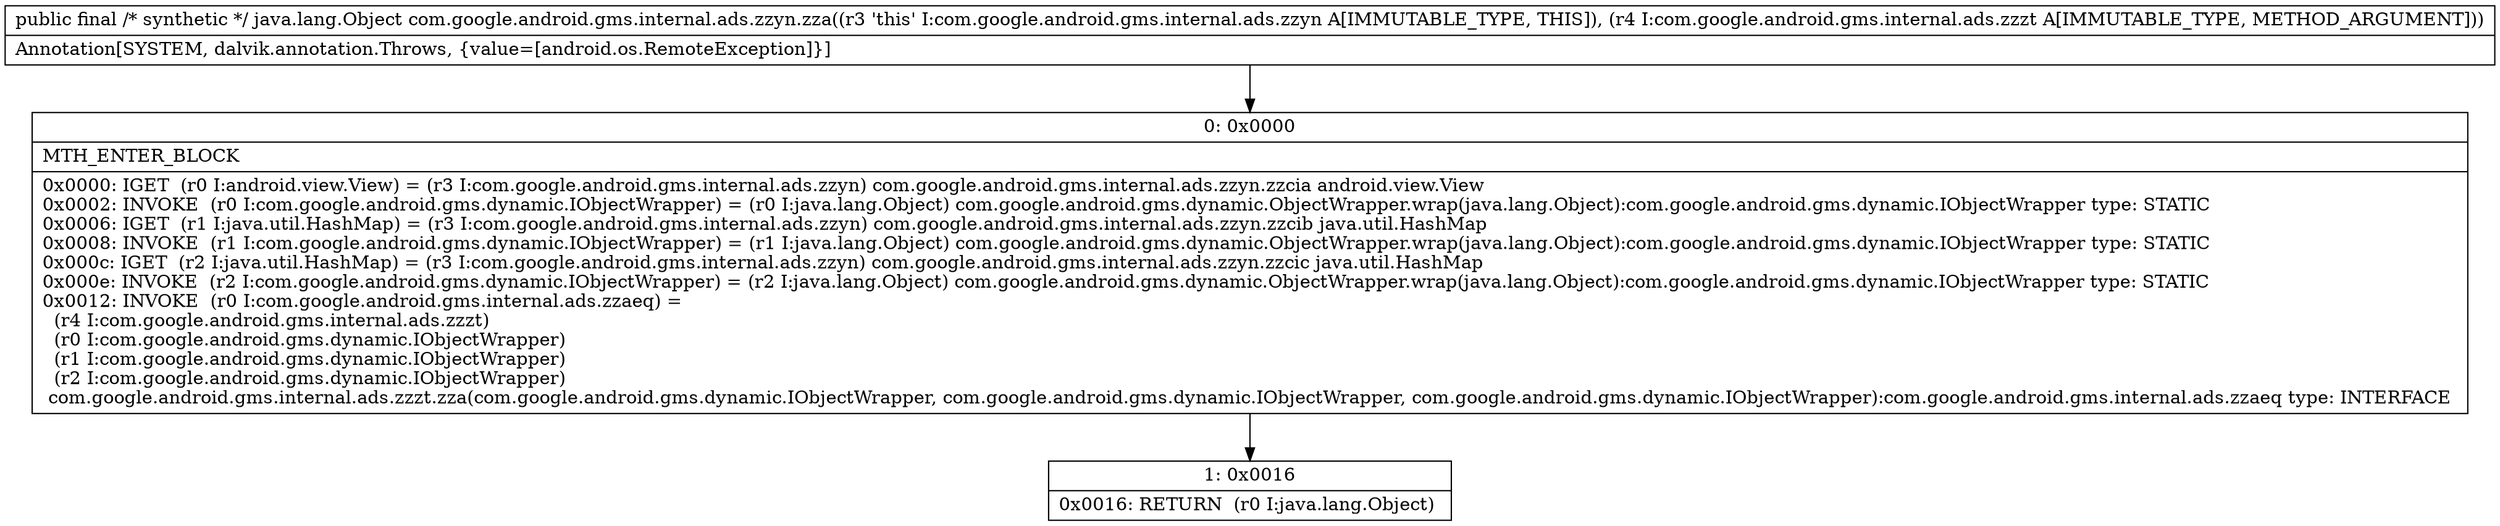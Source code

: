 digraph "CFG forcom.google.android.gms.internal.ads.zzyn.zza(Lcom\/google\/android\/gms\/internal\/ads\/zzzt;)Ljava\/lang\/Object;" {
Node_0 [shape=record,label="{0\:\ 0x0000|MTH_ENTER_BLOCK\l|0x0000: IGET  (r0 I:android.view.View) = (r3 I:com.google.android.gms.internal.ads.zzyn) com.google.android.gms.internal.ads.zzyn.zzcia android.view.View \l0x0002: INVOKE  (r0 I:com.google.android.gms.dynamic.IObjectWrapper) = (r0 I:java.lang.Object) com.google.android.gms.dynamic.ObjectWrapper.wrap(java.lang.Object):com.google.android.gms.dynamic.IObjectWrapper type: STATIC \l0x0006: IGET  (r1 I:java.util.HashMap) = (r3 I:com.google.android.gms.internal.ads.zzyn) com.google.android.gms.internal.ads.zzyn.zzcib java.util.HashMap \l0x0008: INVOKE  (r1 I:com.google.android.gms.dynamic.IObjectWrapper) = (r1 I:java.lang.Object) com.google.android.gms.dynamic.ObjectWrapper.wrap(java.lang.Object):com.google.android.gms.dynamic.IObjectWrapper type: STATIC \l0x000c: IGET  (r2 I:java.util.HashMap) = (r3 I:com.google.android.gms.internal.ads.zzyn) com.google.android.gms.internal.ads.zzyn.zzcic java.util.HashMap \l0x000e: INVOKE  (r2 I:com.google.android.gms.dynamic.IObjectWrapper) = (r2 I:java.lang.Object) com.google.android.gms.dynamic.ObjectWrapper.wrap(java.lang.Object):com.google.android.gms.dynamic.IObjectWrapper type: STATIC \l0x0012: INVOKE  (r0 I:com.google.android.gms.internal.ads.zzaeq) = \l  (r4 I:com.google.android.gms.internal.ads.zzzt)\l  (r0 I:com.google.android.gms.dynamic.IObjectWrapper)\l  (r1 I:com.google.android.gms.dynamic.IObjectWrapper)\l  (r2 I:com.google.android.gms.dynamic.IObjectWrapper)\l com.google.android.gms.internal.ads.zzzt.zza(com.google.android.gms.dynamic.IObjectWrapper, com.google.android.gms.dynamic.IObjectWrapper, com.google.android.gms.dynamic.IObjectWrapper):com.google.android.gms.internal.ads.zzaeq type: INTERFACE \l}"];
Node_1 [shape=record,label="{1\:\ 0x0016|0x0016: RETURN  (r0 I:java.lang.Object) \l}"];
MethodNode[shape=record,label="{public final \/* synthetic *\/ java.lang.Object com.google.android.gms.internal.ads.zzyn.zza((r3 'this' I:com.google.android.gms.internal.ads.zzyn A[IMMUTABLE_TYPE, THIS]), (r4 I:com.google.android.gms.internal.ads.zzzt A[IMMUTABLE_TYPE, METHOD_ARGUMENT]))  | Annotation[SYSTEM, dalvik.annotation.Throws, \{value=[android.os.RemoteException]\}]\l}"];
MethodNode -> Node_0;
Node_0 -> Node_1;
}

